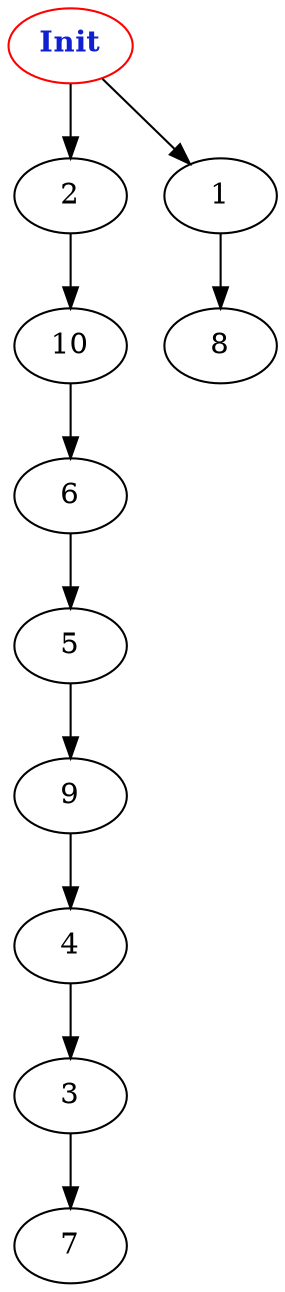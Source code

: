 digraph "Net Graph with 11 nodes" {
edge ["class"="link-class"]
"0" ["color"="red","label"=<<b>Init</b>>,"fontcolor"="#1020d0"]
"0" -> "2" ["weight"="4.0"]
"0" -> "1" ["weight"="2.0"]
"2" -> "10" ["weight"="3.0"]
"1" -> "8" ["weight"="4.0"]
"5" -> "9" ["weight"="5.0"]
"9" -> "4" ["weight"="6.0"]
"10" -> "6" ["weight"="3.0"]
"6" -> "5" ["weight"="7.0"]
"4" -> "3" ["weight"="1.0"]
"3" -> "7" ["weight"="6.0"]
}